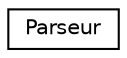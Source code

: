 digraph "Graphical Class Hierarchy"
{
  edge [fontname="Helvetica",fontsize="10",labelfontname="Helvetica",labelfontsize="10"];
  node [fontname="Helvetica",fontsize="10",shape=record];
  rankdir="LR";
  Node0 [label="Parseur",height=0.2,width=0.4,color="black", fillcolor="white", style="filled",URL="$class_parseur.html",tooltip="Parseur class : represents the paser used to parse all the information. "];
}
